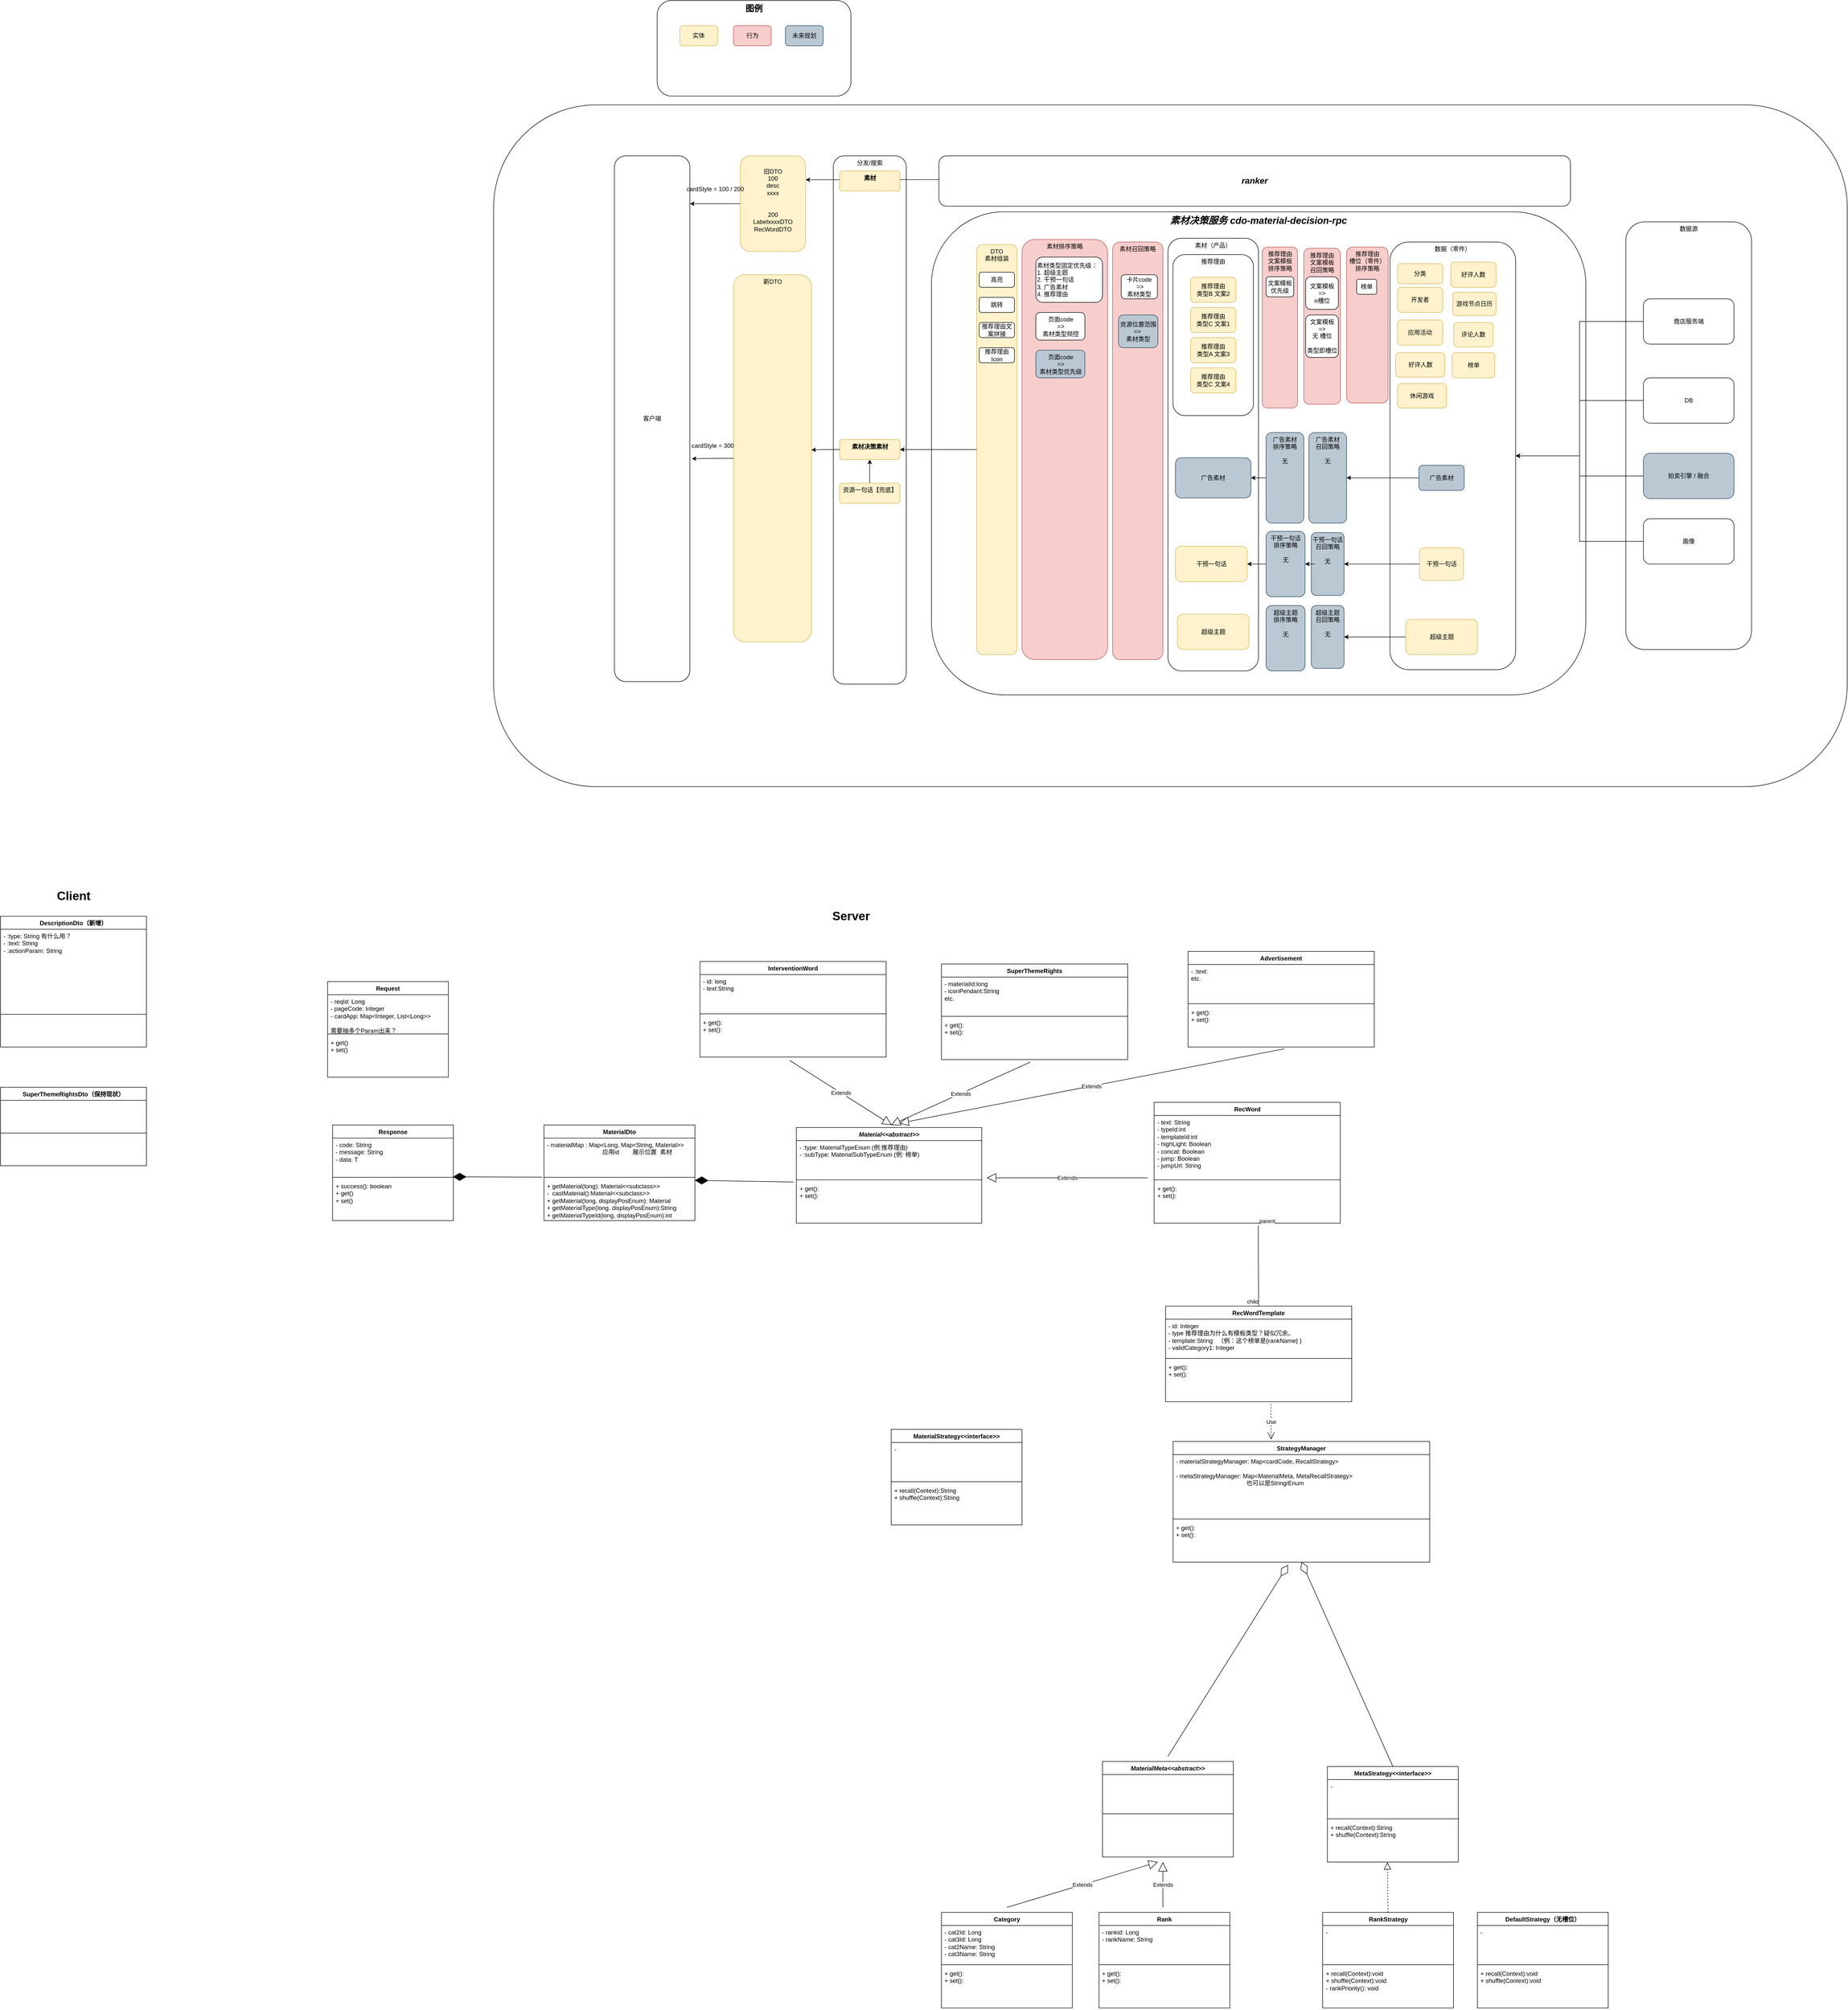 <mxfile version="24.8.6">
  <diagram name="第 1 页" id="8LxZiP1NVyg7wSqTXbnJ">
    <mxGraphModel dx="3135" dy="1961" grid="1" gridSize="10" guides="1" tooltips="1" connect="1" arrows="1" fold="1" page="1" pageScale="1" pageWidth="827" pageHeight="1169" math="0" shadow="0">
      <root>
        <mxCell id="0" />
        <mxCell id="1" parent="0" />
        <mxCell id="3B4yekNZGvFQ_pMUscjl-73" value="图例&lt;br style=&quot;font-size: 17px;&quot;&gt;&lt;div style=&quot;font-size: 17px;&quot;&gt;&lt;br style=&quot;font-size: 17px;&quot;&gt;&lt;div style=&quot;font-size: 17px;&quot;&gt;&lt;br style=&quot;font-size: 17px;&quot;&gt;&lt;/div&gt;&lt;/div&gt;" style="rounded=1;whiteSpace=wrap;html=1;verticalAlign=top;fontStyle=1;fontSize=17;" parent="1" vertex="1">
          <mxGeometry x="-165" y="-1110" width="385" height="190" as="geometry" />
        </mxCell>
        <mxCell id="3B4yekNZGvFQ_pMUscjl-66" value=" " style="rounded=1;whiteSpace=wrap;html=1;" parent="1" vertex="1">
          <mxGeometry x="-490" y="-902.5" width="2690" height="1355" as="geometry" />
        </mxCell>
        <mxCell id="1YZOs5OkidO7PdD_BnGx-1" value="素材决策服务 cdo-material-decision-rpc" style="rounded=1;whiteSpace=wrap;html=1;verticalAlign=top;fontStyle=3;fontSize=19;" parent="1" vertex="1">
          <mxGeometry x="380" y="-690" width="1300.47" height="960" as="geometry" />
        </mxCell>
        <mxCell id="3B4yekNZGvFQ_pMUscjl-64" value="数据源" style="rounded=1;whiteSpace=wrap;html=1;verticalAlign=top;" parent="1" vertex="1">
          <mxGeometry x="1760" y="-670" width="249.83" height="850" as="geometry" />
        </mxCell>
        <mxCell id="3B4yekNZGvFQ_pMUscjl-63" value="素材（产品）" style="rounded=1;whiteSpace=wrap;html=1;align=center;verticalAlign=top;" parent="1" vertex="1">
          <mxGeometry x="850" y="-637.5" width="180" height="860" as="geometry" />
        </mxCell>
        <mxCell id="mTAsUbE7UdsPs39N6bfx-13" style="edgeStyle=orthogonalEdgeStyle;rounded=0;orthogonalLoop=1;jettySize=auto;html=1;entryX=1;entryY=0.5;entryDx=0;entryDy=0;" parent="1" source="1YZOs5OkidO7PdD_BnGx-4" target="1YZOs5OkidO7PdD_BnGx-39" edge="1">
          <mxGeometry relative="1" as="geometry" />
        </mxCell>
        <mxCell id="1YZOs5OkidO7PdD_BnGx-4" value="拍卖引擎 / 融合" style="rounded=1;whiteSpace=wrap;html=1;fillColor=#bac8d3;strokeColor=#23445d;" parent="1" vertex="1">
          <mxGeometry x="1794.91" y="-210" width="180" height="90" as="geometry" />
        </mxCell>
        <mxCell id="1YZOs5OkidO7PdD_BnGx-7" value="客户端" style="rounded=1;whiteSpace=wrap;html=1;" parent="1" vertex="1">
          <mxGeometry x="-250" y="-801.25" width="150" height="1045" as="geometry" />
        </mxCell>
        <mxCell id="1YZOs5OkidO7PdD_BnGx-11" value="推荐理由" style="rounded=1;whiteSpace=wrap;html=1;align=center;verticalAlign=top;" parent="1" vertex="1">
          <mxGeometry x="860" y="-605" width="160" height="320" as="geometry" />
        </mxCell>
        <mxCell id="1YZOs5OkidO7PdD_BnGx-39" value="数据（零件）" style="rounded=1;whiteSpace=wrap;html=1;verticalAlign=top;" parent="1" vertex="1">
          <mxGeometry x="1291.25" y="-630" width="249.83" height="850" as="geometry" />
        </mxCell>
        <mxCell id="mTAsUbE7UdsPs39N6bfx-20" style="edgeStyle=orthogonalEdgeStyle;rounded=0;orthogonalLoop=1;jettySize=auto;html=1;entryX=1;entryY=0.5;entryDx=0;entryDy=0;" parent="1" source="1YZOs5OkidO7PdD_BnGx-44" target="1YZOs5OkidO7PdD_BnGx-39" edge="1">
          <mxGeometry relative="1" as="geometry" />
        </mxCell>
        <mxCell id="1YZOs5OkidO7PdD_BnGx-44" value="DB" style="rounded=1;whiteSpace=wrap;html=1;" parent="1" vertex="1">
          <mxGeometry x="1794.91" y="-360" width="180" height="90" as="geometry" />
        </mxCell>
        <mxCell id="1YZOs5OkidO7PdD_BnGx-58" value="广告素材" style="rounded=1;whiteSpace=wrap;html=1;fillColor=#bac8d3;strokeColor=#23445d;" parent="1" vertex="1">
          <mxGeometry x="865" y="-201.25" width="150" height="80" as="geometry" />
        </mxCell>
        <mxCell id="mTAsUbE7UdsPs39N6bfx-2" value="行为" style="rounded=1;whiteSpace=wrap;html=1;verticalAlign=middle;fillColor=#f8cecc;strokeColor=#b85450;" parent="1" vertex="1">
          <mxGeometry x="-13.46" y="-1060" width="75" height="40" as="geometry" />
        </mxCell>
        <mxCell id="1YZOs5OkidO7PdD_BnGx-67" value="榜单" style="rounded=1;whiteSpace=wrap;html=1;fillColor=#fff2cc;strokeColor=#d6b656;" parent="1" vertex="1">
          <mxGeometry x="1414.5" y="-410" width="85" height="50" as="geometry" />
        </mxCell>
        <mxCell id="1YZOs5OkidO7PdD_BnGx-69" value="分类" style="rounded=1;whiteSpace=wrap;html=1;fillColor=#fff2cc;strokeColor=#d6b656;" parent="1" vertex="1">
          <mxGeometry x="1306.25" y="-587" width="90" height="40" as="geometry" />
        </mxCell>
        <mxCell id="3B4yekNZGvFQ_pMUscjl-15" style="edgeStyle=orthogonalEdgeStyle;rounded=0;orthogonalLoop=1;jettySize=auto;html=1;entryX=1;entryY=0.5;entryDx=0;entryDy=0;" parent="1" source="3B4yekNZGvFQ_pMUscjl-21" target="mTAsUbE7UdsPs39N6bfx-82" edge="1">
          <mxGeometry relative="1" as="geometry" />
        </mxCell>
        <mxCell id="3B4yekNZGvFQ_pMUscjl-75" style="edgeStyle=orthogonalEdgeStyle;rounded=0;orthogonalLoop=1;jettySize=auto;html=1;entryX=1;entryY=0.5;entryDx=0;entryDy=0;" parent="1" source="1YZOs5OkidO7PdD_BnGx-78" target="3B4yekNZGvFQ_pMUscjl-22" edge="1">
          <mxGeometry relative="1" as="geometry" />
        </mxCell>
        <mxCell id="1YZOs5OkidO7PdD_BnGx-78" value="干预一句话" style="rounded=1;whiteSpace=wrap;html=1;fillColor=#fff2cc;strokeColor=#d6b656;" parent="1" vertex="1">
          <mxGeometry x="1350" y="-22.5" width="87.5" height="65" as="geometry" />
        </mxCell>
        <mxCell id="mTAsUbE7UdsPs39N6bfx-10" value="素材召回策略" style="rounded=1;whiteSpace=wrap;html=1;verticalAlign=top;fillColor=#f8cecc;strokeColor=#b85450;" parent="1" vertex="1">
          <mxGeometry x="740" y="-630" width="100" height="830" as="geometry" />
        </mxCell>
        <mxCell id="mTAsUbE7UdsPs39N6bfx-16" value="推荐理由&lt;br&gt;文案模板&lt;br&gt;召回策略" style="rounded=1;whiteSpace=wrap;html=1;verticalAlign=top;fillColor=#f8cecc;strokeColor=#b85450;" parent="1" vertex="1">
          <mxGeometry x="1120" y="-617.5" width="72.5" height="310" as="geometry" />
        </mxCell>
        <mxCell id="mTAsUbE7UdsPs39N6bfx-22" value="应用活动" style="rounded=1;whiteSpace=wrap;html=1;fillColor=#fff2cc;strokeColor=#d6b656;" parent="1" vertex="1">
          <mxGeometry x="1306.25" y="-475" width="90" height="50" as="geometry" />
        </mxCell>
        <mxCell id="mTAsUbE7UdsPs39N6bfx-26" value="素材排序策略" style="rounded=1;whiteSpace=wrap;html=1;verticalAlign=top;fillColor=#f8cecc;strokeColor=#b85450;" parent="1" vertex="1">
          <mxGeometry x="560" y="-635" width="170" height="835" as="geometry" />
        </mxCell>
        <mxCell id="mTAsUbE7UdsPs39N6bfx-28" value="素材类型固定优先级：&lt;div&gt;1. 超级主题&lt;br&gt;2. 干预一句话&lt;br&gt;3. 广告素材&lt;br&gt;4. 推荐理由&lt;/div&gt;" style="rounded=1;whiteSpace=wrap;html=1;align=left;" parent="1" vertex="1">
          <mxGeometry x="587.5" y="-600" width="132.5" height="90" as="geometry" />
        </mxCell>
        <mxCell id="mTAsUbE7UdsPs39N6bfx-29" value="DTO&lt;br&gt;素材组装" style="rounded=1;whiteSpace=wrap;html=1;verticalAlign=top;fillColor=#fff2cc;strokeColor=#d6b656;" parent="1" vertex="1">
          <mxGeometry x="470" y="-625" width="80" height="815" as="geometry" />
        </mxCell>
        <mxCell id="mTAsUbE7UdsPs39N6bfx-32" value="推荐理由&lt;br&gt;文案模板&lt;br&gt;排序策略" style="rounded=1;whiteSpace=wrap;html=1;verticalAlign=top;fillColor=#f8cecc;strokeColor=#b85450;" parent="1" vertex="1">
          <mxGeometry x="1037.5" y="-620" width="70" height="320" as="geometry" />
        </mxCell>
        <mxCell id="mTAsUbE7UdsPs39N6bfx-37" value="推荐理由&lt;br&gt;类型C 文案1" style="rounded=1;whiteSpace=wrap;html=1;fillColor=#fff2cc;strokeColor=#d6b656;" parent="1" vertex="1">
          <mxGeometry x="895" y="-500" width="90" height="50" as="geometry" />
        </mxCell>
        <mxCell id="mTAsUbE7UdsPs39N6bfx-39" value="文案模板&lt;br&gt;=&amp;gt;&lt;br&gt;n槽位" style="rounded=1;whiteSpace=wrap;html=1;" parent="1" vertex="1">
          <mxGeometry x="1123.75" y="-561" width="65" height="65" as="geometry" />
        </mxCell>
        <mxCell id="mTAsUbE7UdsPs39N6bfx-45" value="分发/搜索" style="rounded=1;whiteSpace=wrap;html=1;verticalAlign=top;" parent="1" vertex="1">
          <mxGeometry x="185" y="-801.25" width="145" height="1050" as="geometry" />
        </mxCell>
        <mxCell id="mTAsUbE7UdsPs39N6bfx-46" value="未来规划" style="rounded=1;whiteSpace=wrap;html=1;fillColor=#bac8d3;strokeColor=#23445d;" parent="1" vertex="1">
          <mxGeometry x="90" y="-1060" width="75" height="40" as="geometry" />
        </mxCell>
        <mxCell id="mTAsUbE7UdsPs39N6bfx-51" value="跳转" style="rounded=1;whiteSpace=wrap;html=1;" parent="1" vertex="1">
          <mxGeometry x="475" y="-520" width="70" height="30" as="geometry" />
        </mxCell>
        <mxCell id="mTAsUbE7UdsPs39N6bfx-52" value="高亮" style="rounded=1;whiteSpace=wrap;html=1;" parent="1" vertex="1">
          <mxGeometry x="475" y="-570" width="70" height="30" as="geometry" />
        </mxCell>
        <mxCell id="mTAsUbE7UdsPs39N6bfx-53" value="推荐理由&lt;br&gt;Icon" style="rounded=1;whiteSpace=wrap;html=1;" parent="1" vertex="1">
          <mxGeometry x="475" y="-420" width="70" height="30" as="geometry" />
        </mxCell>
        <mxCell id="mTAsUbE7UdsPs39N6bfx-54" value="推荐理由&lt;br&gt;类型C 文案4" style="rounded=1;whiteSpace=wrap;html=1;fillColor=#fff2cc;strokeColor=#d6b656;" parent="1" vertex="1">
          <mxGeometry x="895" y="-380" width="90" height="50" as="geometry" />
        </mxCell>
        <mxCell id="mTAsUbE7UdsPs39N6bfx-55" value="推荐理由&lt;br&gt;类型A 文案3" style="rounded=1;whiteSpace=wrap;html=1;fillColor=#fff2cc;strokeColor=#d6b656;" parent="1" vertex="1">
          <mxGeometry x="895" y="-440" width="90" height="50" as="geometry" />
        </mxCell>
        <mxCell id="mTAsUbE7UdsPs39N6bfx-57" value="推荐理由&lt;br&gt;槽位（零件）&lt;br&gt;排序策略" style="rounded=1;whiteSpace=wrap;html=1;verticalAlign=top;fillColor=#f8cecc;strokeColor=#b85450;" parent="1" vertex="1">
          <mxGeometry x="1205" y="-620" width="82.5" height="310" as="geometry" />
        </mxCell>
        <mxCell id="mTAsUbE7UdsPs39N6bfx-61" value="游戏节点日历" style="rounded=1;whiteSpace=wrap;html=1;fillColor=#fff2cc;strokeColor=#d6b656;" parent="1" vertex="1">
          <mxGeometry x="1416" y="-530" width="86" height="46.25" as="geometry" />
        </mxCell>
        <mxCell id="mTAsUbE7UdsPs39N6bfx-68" value="旧DTO&lt;br&gt;100&lt;br&gt;desc&lt;br&gt;xxxx&lt;br&gt;&lt;br&gt;&lt;br&gt;200&lt;br&gt;LabelxxxxDTO&lt;br&gt;RecWordDTO&lt;div&gt;&lt;br/&gt;&lt;/div&gt;" style="rounded=1;whiteSpace=wrap;html=1;fillColor=#fff2cc;strokeColor=#d6b656;" parent="1" vertex="1">
          <mxGeometry y="-801.25" width="130" height="190" as="geometry" />
        </mxCell>
        <mxCell id="mTAsUbE7UdsPs39N6bfx-70" value="新DTO" style="rounded=1;whiteSpace=wrap;html=1;verticalAlign=top;fillColor=#fff2cc;strokeColor=#d6b656;" parent="1" vertex="1">
          <mxGeometry x="-13.46" y="-565" width="155" height="730" as="geometry" />
        </mxCell>
        <mxCell id="3B4yekNZGvFQ_pMUscjl-6" style="edgeStyle=orthogonalEdgeStyle;rounded=0;orthogonalLoop=1;jettySize=auto;html=1;entryX=1;entryY=0.5;entryDx=0;entryDy=0;" parent="1" source="mTAsUbE7UdsPs39N6bfx-71" target="1YZOs5OkidO7PdD_BnGx-39" edge="1">
          <mxGeometry relative="1" as="geometry" />
        </mxCell>
        <mxCell id="mTAsUbE7UdsPs39N6bfx-71" value="画像" style="rounded=1;whiteSpace=wrap;html=1;" parent="1" vertex="1">
          <mxGeometry x="1794.92" y="-80" width="180" height="90" as="geometry" />
        </mxCell>
        <mxCell id="3B4yekNZGvFQ_pMUscjl-70" style="edgeStyle=orthogonalEdgeStyle;rounded=0;orthogonalLoop=1;jettySize=auto;html=1;entryX=0.5;entryY=1;entryDx=0;entryDy=0;" parent="1" source="mTAsUbE7UdsPs39N6bfx-65" target="mTAsUbE7UdsPs39N6bfx-72" edge="1">
          <mxGeometry relative="1" as="geometry" />
        </mxCell>
        <mxCell id="mTAsUbE7UdsPs39N6bfx-65" value="资源一句话【兜底】" style="rounded=1;whiteSpace=wrap;html=1;verticalAlign=top;fillColor=#fff2cc;strokeColor=#d6b656;" parent="1" vertex="1">
          <mxGeometry x="197.5" y="-150.62" width="120" height="40" as="geometry" />
        </mxCell>
        <mxCell id="mTAsUbE7UdsPs39N6bfx-72" value="&lt;b&gt;素材决策素材&lt;/b&gt;" style="rounded=1;whiteSpace=wrap;html=1;verticalAlign=top;fillColor=#fff2cc;strokeColor=#d6b656;" parent="1" vertex="1">
          <mxGeometry x="197.5" y="-237.5" width="120" height="40" as="geometry" />
        </mxCell>
        <mxCell id="mTAsUbE7UdsPs39N6bfx-74" value="好评人数" style="rounded=1;whiteSpace=wrap;html=1;fillColor=#fff2cc;strokeColor=#d6b656;" parent="1" vertex="1">
          <mxGeometry x="1302.5" y="-410" width="97.5" height="48.75" as="geometry" />
        </mxCell>
        <mxCell id="mTAsUbE7UdsPs39N6bfx-75" value="评论人数&lt;span style=&quot;color: rgba(0, 0, 0, 0); font-family: monospace; font-size: 0px; text-align: start; text-wrap: nowrap;&quot;&gt;%3CmxGraphModel%3E%3Croot%3E%3CmxCell%20id%3D%220%22%2F%3E%3CmxCell%20id%3D%221%22%20parent%3D%220%22%2F%3E%3CmxCell%20id%3D%222%22%20value%3D%22%E5%A5%BD%E8%AF%84%E4%BA%BA%E6%95%B0%22%20style%3D%22rounded%3D1%3BwhiteSpace%3Dwrap%3Bhtml%3D1%3BfillColor%3D%23fff2cc%3BstrokeColor%3D%23d6b656%3B%22%20vertex%3D%221%22%20parent%3D%221%22%3E%3CmxGeometry%20x%3D%221032.5%22%20y%3D%22554.38%22%20width%3D%2297.5%22%20height%3D%2248.75%22%20as%3D%22geometry%22%2F%3E%3C%2FmxCell%3E%3C%2Froot%3E%3C%2FmxGraphModel%3E&lt;/span&gt;" style="rounded=1;whiteSpace=wrap;html=1;fillColor=#fff2cc;strokeColor=#d6b656;" parent="1" vertex="1">
          <mxGeometry x="1418" y="-470" width="78" height="48.75" as="geometry" />
        </mxCell>
        <mxCell id="mTAsUbE7UdsPs39N6bfx-77" value="开发者" style="rounded=1;whiteSpace=wrap;html=1;fillColor=#fff2cc;strokeColor=#d6b656;" parent="1" vertex="1">
          <mxGeometry x="1306.25" y="-540" width="90" height="50" as="geometry" />
        </mxCell>
        <mxCell id="mTAsUbE7UdsPs39N6bfx-78" value="好评人数" style="rounded=1;whiteSpace=wrap;html=1;fillColor=#fff2cc;strokeColor=#d6b656;" parent="1" vertex="1">
          <mxGeometry x="1412" y="-590" width="90" height="50" as="geometry" />
        </mxCell>
        <mxCell id="mTAsUbE7UdsPs39N6bfx-82" value="干预一句话" style="rounded=1;whiteSpace=wrap;html=1;fillColor=#fff2cc;strokeColor=#d6b656;" parent="1" vertex="1">
          <mxGeometry x="865" y="-25" width="142.5" height="70" as="geometry" />
        </mxCell>
        <mxCell id="3B4yekNZGvFQ_pMUscjl-16" style="edgeStyle=orthogonalEdgeStyle;rounded=0;orthogonalLoop=1;jettySize=auto;html=1;entryX=1;entryY=0.5;entryDx=0;entryDy=0;" parent="1" source="3B4yekNZGvFQ_pMUscjl-19" target="1YZOs5OkidO7PdD_BnGx-58" edge="1">
          <mxGeometry relative="1" as="geometry" />
        </mxCell>
        <mxCell id="3B4yekNZGvFQ_pMUscjl-74" style="edgeStyle=orthogonalEdgeStyle;rounded=0;orthogonalLoop=1;jettySize=auto;html=1;entryX=1;entryY=0.5;entryDx=0;entryDy=0;" parent="1" source="3B4yekNZGvFQ_pMUscjl-13" target="3B4yekNZGvFQ_pMUscjl-18" edge="1">
          <mxGeometry relative="1" as="geometry" />
        </mxCell>
        <mxCell id="3B4yekNZGvFQ_pMUscjl-13" value="广告素材" style="rounded=1;whiteSpace=wrap;html=1;fillColor=#bac8d3;strokeColor=#23445d;" parent="1" vertex="1">
          <mxGeometry x="1348.75" y="-186.25" width="90" height="50" as="geometry" />
        </mxCell>
        <mxCell id="3B4yekNZGvFQ_pMUscjl-18" value="广告素材&lt;br&gt;召回策略&lt;br&gt;&lt;br&gt;无" style="rounded=1;whiteSpace=wrap;html=1;verticalAlign=top;fillColor=#bac8d3;strokeColor=#23445d;" parent="1" vertex="1">
          <mxGeometry x="1130" y="-251.25" width="75" height="180" as="geometry" />
        </mxCell>
        <mxCell id="3B4yekNZGvFQ_pMUscjl-19" value="广告素材&lt;br&gt;排序策略&lt;br&gt;&lt;br&gt;无" style="rounded=1;whiteSpace=wrap;html=1;verticalAlign=top;fillColor=#bac8d3;strokeColor=#23445d;" parent="1" vertex="1">
          <mxGeometry x="1045" y="-251.25" width="75" height="180" as="geometry" />
        </mxCell>
        <mxCell id="3B4yekNZGvFQ_pMUscjl-22" value="干预一句话&lt;br&gt;召回策略&lt;br&gt;&lt;br&gt;无" style="rounded=1;whiteSpace=wrap;html=1;verticalAlign=top;fillColor=#bac8d3;strokeColor=#23445d;" parent="1" vertex="1">
          <mxGeometry x="1135" y="-52.5" width="65" height="125" as="geometry" />
        </mxCell>
        <mxCell id="3B4yekNZGvFQ_pMUscjl-24" value="卡片code&lt;br&gt;&amp;nbsp;=&amp;gt;&lt;br&gt;素材类型" style="rounded=1;whiteSpace=wrap;html=1;" parent="1" vertex="1">
          <mxGeometry x="757.18" y="-565" width="71.88" height="48" as="geometry" />
        </mxCell>
        <mxCell id="3B4yekNZGvFQ_pMUscjl-25" value="资源位置范围&lt;br&gt;=&amp;gt;&amp;nbsp;&lt;br&gt;素材类型" style="rounded=1;whiteSpace=wrap;html=1;fillColor=#bac8d3;strokeColor=#23445d;" parent="1" vertex="1">
          <mxGeometry x="751.71" y="-485" width="78.29" height="65" as="geometry" />
        </mxCell>
        <mxCell id="3B4yekNZGvFQ_pMUscjl-28" value="超级主题" style="rounded=1;whiteSpace=wrap;html=1;fillColor=#fff2cc;strokeColor=#d6b656;" parent="1" vertex="1">
          <mxGeometry x="868.75" y="110" width="142.5" height="70" as="geometry" />
        </mxCell>
        <mxCell id="3B4yekNZGvFQ_pMUscjl-35" style="edgeStyle=orthogonalEdgeStyle;rounded=0;orthogonalLoop=1;jettySize=auto;html=1;entryX=1;entryY=0.5;entryDx=0;entryDy=0;" parent="1" source="mTAsUbE7UdsPs39N6bfx-29" target="mTAsUbE7UdsPs39N6bfx-72" edge="1">
          <mxGeometry relative="1" as="geometry" />
        </mxCell>
        <mxCell id="3B4yekNZGvFQ_pMUscjl-38" style="edgeStyle=orthogonalEdgeStyle;rounded=0;orthogonalLoop=1;jettySize=auto;html=1;entryX=1.001;entryY=0.091;entryDx=0;entryDy=0;entryPerimeter=0;" parent="1" source="mTAsUbE7UdsPs39N6bfx-68" target="1YZOs5OkidO7PdD_BnGx-7" edge="1">
          <mxGeometry relative="1" as="geometry" />
        </mxCell>
        <mxCell id="3B4yekNZGvFQ_pMUscjl-39" style="edgeStyle=orthogonalEdgeStyle;rounded=0;orthogonalLoop=1;jettySize=auto;html=1;entryX=1.025;entryY=0.576;entryDx=0;entryDy=0;entryPerimeter=0;" parent="1" source="mTAsUbE7UdsPs39N6bfx-70" target="1YZOs5OkidO7PdD_BnGx-7" edge="1">
          <mxGeometry relative="1" as="geometry" />
        </mxCell>
        <mxCell id="3B4yekNZGvFQ_pMUscjl-42" style="edgeStyle=orthogonalEdgeStyle;rounded=0;orthogonalLoop=1;jettySize=auto;html=1;entryX=1;entryY=0.25;entryDx=0;entryDy=0;" parent="1" target="mTAsUbE7UdsPs39N6bfx-68" edge="1">
          <mxGeometry relative="1" as="geometry">
            <mxPoint x="390" y="-754" as="sourcePoint" />
            <mxPoint x="205" y="-716.25" as="targetPoint" />
            <Array as="points">
              <mxPoint x="470" y="-754" />
              <mxPoint x="205" y="-754" />
            </Array>
          </mxGeometry>
        </mxCell>
        <mxCell id="3B4yekNZGvFQ_pMUscjl-41" value="&lt;b&gt;&lt;font style=&quot;font-size: 17px;&quot;&gt;&lt;i&gt;ranker&lt;/i&gt;&lt;/font&gt;&lt;/b&gt;" style="rounded=1;whiteSpace=wrap;html=1;" parent="1" vertex="1">
          <mxGeometry x="395" y="-801.25" width="1255" height="100" as="geometry" />
        </mxCell>
        <mxCell id="3B4yekNZGvFQ_pMUscjl-44" value="cardStyle = 100 / 200" style="text;html=1;align=center;verticalAlign=middle;resizable=0;points=[];autosize=1;strokeColor=none;fillColor=none;" parent="1" vertex="1">
          <mxGeometry x="-120" y="-750" width="140" height="30" as="geometry" />
        </mxCell>
        <mxCell id="3B4yekNZGvFQ_pMUscjl-45" value="cardStyle = 300" style="text;html=1;align=center;verticalAlign=middle;resizable=0;points=[];autosize=1;strokeColor=none;fillColor=none;" parent="1" vertex="1">
          <mxGeometry x="-110" y="-240" width="110" height="30" as="geometry" />
        </mxCell>
        <mxCell id="3B4yekNZGvFQ_pMUscjl-76" style="edgeStyle=orthogonalEdgeStyle;rounded=0;orthogonalLoop=1;jettySize=auto;html=1;entryX=1;entryY=0.5;entryDx=0;entryDy=0;" parent="1" source="3B4yekNZGvFQ_pMUscjl-48" target="3B4yekNZGvFQ_pMUscjl-31" edge="1">
          <mxGeometry relative="1" as="geometry" />
        </mxCell>
        <mxCell id="3B4yekNZGvFQ_pMUscjl-48" value="超级主题" style="rounded=1;whiteSpace=wrap;html=1;fillColor=#fff2cc;strokeColor=#d6b656;" parent="1" vertex="1">
          <mxGeometry x="1322.5" y="120" width="142.5" height="70" as="geometry" />
        </mxCell>
        <mxCell id="3B4yekNZGvFQ_pMUscjl-53" style="edgeStyle=orthogonalEdgeStyle;rounded=0;orthogonalLoop=1;jettySize=auto;html=1;entryX=1;entryY=0.5;entryDx=0;entryDy=0;" parent="1" source="3B4yekNZGvFQ_pMUscjl-52" target="1YZOs5OkidO7PdD_BnGx-39" edge="1">
          <mxGeometry relative="1" as="geometry" />
        </mxCell>
        <mxCell id="3B4yekNZGvFQ_pMUscjl-52" value="商店服务端" style="rounded=1;whiteSpace=wrap;html=1;" parent="1" vertex="1">
          <mxGeometry x="1794.91" y="-517" width="180" height="90" as="geometry" />
        </mxCell>
        <mxCell id="3B4yekNZGvFQ_pMUscjl-56" value="榜单" style="rounded=1;whiteSpace=wrap;html=1;" parent="1" vertex="1">
          <mxGeometry x="1225" y="-556" width="40" height="30" as="geometry" />
        </mxCell>
        <mxCell id="3B4yekNZGvFQ_pMUscjl-31" value="超级主题&lt;br&gt;召回策略&lt;br&gt;&lt;br&gt;无" style="rounded=1;whiteSpace=wrap;html=1;verticalAlign=top;fillColor=#bac8d3;strokeColor=#23445d;" parent="1" vertex="1">
          <mxGeometry x="1135" y="92.5" width="65" height="125" as="geometry" />
        </mxCell>
        <mxCell id="3B4yekNZGvFQ_pMUscjl-29" value="超级主题&lt;br&gt;排序策略&lt;br&gt;&lt;br&gt;无" style="rounded=1;whiteSpace=wrap;html=1;verticalAlign=top;fillColor=#bac8d3;strokeColor=#23445d;" parent="1" vertex="1">
          <mxGeometry x="1045" y="92.5" width="77.5" height="130" as="geometry" />
        </mxCell>
        <mxCell id="3B4yekNZGvFQ_pMUscjl-69" value="实体" style="rounded=1;whiteSpace=wrap;html=1;verticalAlign=middle;fillColor=#fff2cc;strokeColor=#d6b656;" parent="1" vertex="1">
          <mxGeometry x="-120" y="-1060" width="75" height="40" as="geometry" />
        </mxCell>
        <mxCell id="3B4yekNZGvFQ_pMUscjl-71" style="edgeStyle=orthogonalEdgeStyle;rounded=0;orthogonalLoop=1;jettySize=auto;html=1;entryX=1;entryY=0.477;entryDx=0;entryDy=0;entryPerimeter=0;" parent="1" source="mTAsUbE7UdsPs39N6bfx-72" target="mTAsUbE7UdsPs39N6bfx-70" edge="1">
          <mxGeometry relative="1" as="geometry" />
        </mxCell>
        <mxCell id="3B4yekNZGvFQ_pMUscjl-72" value="文案模板优先级" style="rounded=1;whiteSpace=wrap;html=1;" parent="1" vertex="1">
          <mxGeometry x="1045" y="-561" width="55" height="40" as="geometry" />
        </mxCell>
        <mxCell id="3B4yekNZGvFQ_pMUscjl-82" value="页面code&lt;br&gt;=&amp;gt;&lt;br&gt;素材类型频控" style="rounded=1;whiteSpace=wrap;html=1;" parent="1" vertex="1">
          <mxGeometry x="587.5" y="-490" width="97.5" height="55" as="geometry" />
        </mxCell>
        <mxCell id="3B4yekNZGvFQ_pMUscjl-83" value="页面code&lt;br&gt;=&amp;gt;&lt;br&gt;素材类型优先级" style="rounded=1;whiteSpace=wrap;html=1;fillColor=#bac8d3;strokeColor=#23445d;" parent="1" vertex="1">
          <mxGeometry x="587.5" y="-415" width="97.5" height="55" as="geometry" />
        </mxCell>
        <mxCell id="3B4yekNZGvFQ_pMUscjl-84" value="文案模板&lt;br&gt;=&amp;gt;&lt;br&gt;无 槽位&lt;br&gt;&lt;br&gt;类型即槽位" style="rounded=1;whiteSpace=wrap;html=1;" parent="1" vertex="1">
          <mxGeometry x="1123.75" y="-485" width="65" height="84.5" as="geometry" />
        </mxCell>
        <mxCell id="5NM-MxCQULftXHbTaLZO-9" value="休闲游戏" style="rounded=1;whiteSpace=wrap;html=1;fillColor=#fff2cc;strokeColor=#d6b656;" parent="1" vertex="1">
          <mxGeometry x="1306.25" y="-348.75" width="97.5" height="48.75" as="geometry" />
        </mxCell>
        <mxCell id="5NM-MxCQULftXHbTaLZO-10" value="" style="edgeStyle=orthogonalEdgeStyle;rounded=0;orthogonalLoop=1;jettySize=auto;html=1;entryX=1;entryY=0.5;entryDx=0;entryDy=0;" parent="1" source="3B4yekNZGvFQ_pMUscjl-22" target="3B4yekNZGvFQ_pMUscjl-21" edge="1">
          <mxGeometry relative="1" as="geometry">
            <mxPoint x="1135" y="10" as="sourcePoint" />
            <mxPoint x="993" y="10" as="targetPoint" />
          </mxGeometry>
        </mxCell>
        <mxCell id="3B4yekNZGvFQ_pMUscjl-21" value="干预一句话&lt;br&gt;排序策略&lt;br&gt;&lt;br&gt;无" style="rounded=1;whiteSpace=wrap;html=1;verticalAlign=top;fillColor=#bac8d3;strokeColor=#23445d;" parent="1" vertex="1">
          <mxGeometry x="1045" y="-55" width="77.5" height="130" as="geometry" />
        </mxCell>
        <mxCell id="5NM-MxCQULftXHbTaLZO-11" value="&lt;b&gt;素材&lt;/b&gt;" style="rounded=1;whiteSpace=wrap;html=1;verticalAlign=top;fillColor=#fff2cc;strokeColor=#d6b656;" parent="1" vertex="1">
          <mxGeometry x="197.5" y="-771.25" width="120" height="40" as="geometry" />
        </mxCell>
        <mxCell id="5NM-MxCQULftXHbTaLZO-15" value="推荐理由&lt;br&gt;类型B 文案2" style="rounded=1;whiteSpace=wrap;html=1;fillColor=#fff2cc;strokeColor=#d6b656;" parent="1" vertex="1">
          <mxGeometry x="895" y="-560" width="90" height="50" as="geometry" />
        </mxCell>
        <mxCell id="5NM-MxCQULftXHbTaLZO-19" value="推荐理由文案拼接" style="rounded=1;whiteSpace=wrap;html=1;" parent="1" vertex="1">
          <mxGeometry x="475" y="-470" width="70" height="30" as="geometry" />
        </mxCell>
        <mxCell id="e3bZxWL-fzK4BdplxbSo-27" value="&lt;span style=&quot;text-align: left;&quot;&gt;DescriptionDto（新增）&lt;/span&gt;" style="swimlane;fontStyle=1;align=center;verticalAlign=top;childLayout=stackLayout;horizontal=1;startSize=26;horizontalStack=0;resizeParent=1;resizeParentMax=0;resizeLast=0;collapsible=1;marginBottom=0;whiteSpace=wrap;html=1;" parent="1" vertex="1">
          <mxGeometry x="-1470" y="710" width="290" height="260" as="geometry" />
        </mxCell>
        <mxCell id="e3bZxWL-fzK4BdplxbSo-28" value="- :type: String 有什么用？&lt;br&gt;- :text: String&lt;br&gt;- :actionParam: String&lt;div&gt;&lt;br&gt;&lt;/div&gt;" style="text;strokeColor=none;fillColor=none;align=left;verticalAlign=top;spacingLeft=4;spacingRight=4;overflow=hidden;rotatable=0;points=[[0,0.5],[1,0.5]];portConstraint=eastwest;whiteSpace=wrap;html=1;" parent="e3bZxWL-fzK4BdplxbSo-27" vertex="1">
          <mxGeometry y="26" width="290" height="104" as="geometry" />
        </mxCell>
        <mxCell id="e3bZxWL-fzK4BdplxbSo-29" value="" style="line;strokeWidth=1;fillColor=none;align=left;verticalAlign=middle;spacingTop=-1;spacingLeft=3;spacingRight=3;rotatable=0;labelPosition=right;points=[];portConstraint=eastwest;strokeColor=inherit;" parent="e3bZxWL-fzK4BdplxbSo-27" vertex="1">
          <mxGeometry y="130" width="290" height="130" as="geometry" />
        </mxCell>
        <mxCell id="e3bZxWL-fzK4BdplxbSo-30" value="MaterialDto" style="swimlane;fontStyle=1;align=center;verticalAlign=top;childLayout=stackLayout;horizontal=1;startSize=26;horizontalStack=0;resizeParent=1;resizeParentMax=0;resizeLast=0;collapsible=1;marginBottom=0;whiteSpace=wrap;html=1;" parent="1" vertex="1">
          <mxGeometry x="-390" y="1125" width="300" height="190" as="geometry" />
        </mxCell>
        <mxCell id="e3bZxWL-fzK4BdplxbSo-31" value="- materialMap : Map&amp;lt;Long, Map&amp;lt;String, Material&amp;gt;&amp;gt;&lt;br&gt;&lt;span style=&quot;white-space: pre;&quot;&gt;&#x9;&lt;/span&gt;&lt;span style=&quot;white-space: pre;&quot;&gt;&#x9;&lt;/span&gt;&lt;span style=&quot;white-space: pre;&quot;&gt;&#x9;&lt;/span&gt;&lt;span style=&quot;white-space: pre;&quot;&gt;&#x9;&lt;/span&gt;&amp;nbsp;应用id&amp;nbsp; &amp;nbsp; &amp;nbsp; &amp;nbsp; 展示位置&amp;nbsp; 素材" style="text;strokeColor=none;fillColor=none;align=left;verticalAlign=top;spacingLeft=4;spacingRight=4;overflow=hidden;rotatable=0;points=[[0,0.5],[1,0.5]];portConstraint=eastwest;whiteSpace=wrap;html=1;" parent="e3bZxWL-fzK4BdplxbSo-30" vertex="1">
          <mxGeometry y="26" width="300" height="74" as="geometry" />
        </mxCell>
        <mxCell id="e3bZxWL-fzK4BdplxbSo-32" value="" style="line;strokeWidth=1;fillColor=none;align=left;verticalAlign=middle;spacingTop=-1;spacingLeft=3;spacingRight=3;rotatable=0;labelPosition=right;points=[];portConstraint=eastwest;strokeColor=inherit;" parent="e3bZxWL-fzK4BdplxbSo-30" vertex="1">
          <mxGeometry y="100" width="300" height="8" as="geometry" />
        </mxCell>
        <mxCell id="e3bZxWL-fzK4BdplxbSo-33" value="+ getMaterial(long): Material&amp;lt;&amp;lt;subclass&amp;gt;&amp;gt;&lt;br&gt;-&amp;nbsp; castMaterial():Material&amp;lt;&amp;lt;subclass&amp;gt;&amp;gt;&lt;br&gt;+ getMaterial(long, displayPosEnum): Material&lt;br&gt;+ getMaterialType(long, displayPosEnum):String&lt;br&gt;+ getMaterialTypeId(long, displayPosEnum):int&lt;div&gt;&lt;br/&gt;&lt;/div&gt;" style="text;strokeColor=none;fillColor=none;align=left;verticalAlign=top;spacingLeft=4;spacingRight=4;overflow=hidden;rotatable=0;points=[[0,0.5],[1,0.5]];portConstraint=eastwest;whiteSpace=wrap;html=1;" parent="e3bZxWL-fzK4BdplxbSo-30" vertex="1">
          <mxGeometry y="108" width="300" height="82" as="geometry" />
        </mxCell>
        <mxCell id="e3bZxWL-fzK4BdplxbSo-34" value="Response" style="swimlane;fontStyle=1;align=center;verticalAlign=top;childLayout=stackLayout;horizontal=1;startSize=26;horizontalStack=0;resizeParent=1;resizeParentMax=0;resizeLast=0;collapsible=1;marginBottom=0;whiteSpace=wrap;html=1;" parent="1" vertex="1">
          <mxGeometry x="-810" y="1125" width="240" height="190" as="geometry" />
        </mxCell>
        <mxCell id="e3bZxWL-fzK4BdplxbSo-35" value="- code: String&amp;nbsp;&lt;br&gt;- message: String&lt;br&gt;- data: T" style="text;strokeColor=none;fillColor=none;align=left;verticalAlign=top;spacingLeft=4;spacingRight=4;overflow=hidden;rotatable=0;points=[[0,0.5],[1,0.5]];portConstraint=eastwest;whiteSpace=wrap;html=1;" parent="e3bZxWL-fzK4BdplxbSo-34" vertex="1">
          <mxGeometry y="26" width="240" height="74" as="geometry" />
        </mxCell>
        <mxCell id="e3bZxWL-fzK4BdplxbSo-36" value="" style="line;strokeWidth=1;fillColor=none;align=left;verticalAlign=middle;spacingTop=-1;spacingLeft=3;spacingRight=3;rotatable=0;labelPosition=right;points=[];portConstraint=eastwest;strokeColor=inherit;" parent="e3bZxWL-fzK4BdplxbSo-34" vertex="1">
          <mxGeometry y="100" width="240" height="8" as="geometry" />
        </mxCell>
        <mxCell id="e3bZxWL-fzK4BdplxbSo-37" value="+ success(): boolean&lt;br&gt;+ get()&lt;br&gt;+ set()" style="text;strokeColor=none;fillColor=none;align=left;verticalAlign=top;spacingLeft=4;spacingRight=4;overflow=hidden;rotatable=0;points=[[0,0.5],[1,0.5]];portConstraint=eastwest;whiteSpace=wrap;html=1;" parent="e3bZxWL-fzK4BdplxbSo-34" vertex="1">
          <mxGeometry y="108" width="240" height="82" as="geometry" />
        </mxCell>
        <mxCell id="e3bZxWL-fzK4BdplxbSo-43" value="" style="endArrow=diamondThin;endFill=1;endSize=24;html=1;rounded=0;entryX=0.996;entryY=1.04;entryDx=0;entryDy=0;entryPerimeter=0;exitX=-0.011;exitY=-0.052;exitDx=0;exitDy=0;exitPerimeter=0;" parent="1" source="e3bZxWL-fzK4BdplxbSo-33" target="e3bZxWL-fzK4BdplxbSo-35" edge="1">
          <mxGeometry width="160" relative="1" as="geometry">
            <mxPoint x="-610" y="1185" as="sourcePoint" />
            <mxPoint x="-450" y="1185" as="targetPoint" />
          </mxGeometry>
        </mxCell>
        <mxCell id="e3bZxWL-fzK4BdplxbSo-47" value="&lt;span style=&quot;text-align: left;&quot;&gt;&lt;i&gt;Material&amp;lt;&amp;lt;abstract&amp;gt;&amp;gt;&lt;/i&gt;&lt;/span&gt;" style="swimlane;fontStyle=1;align=center;verticalAlign=top;childLayout=stackLayout;horizontal=1;startSize=26;horizontalStack=0;resizeParent=1;resizeParentMax=0;resizeLast=0;collapsible=1;marginBottom=0;whiteSpace=wrap;html=1;" parent="1" vertex="1">
          <mxGeometry x="111.54" y="1130" width="368.46" height="190" as="geometry" />
        </mxCell>
        <mxCell id="e3bZxWL-fzK4BdplxbSo-48" value="- :type: MaterialTypeEnum (例:推荐理由)&lt;div&gt;- :subType:&amp;nbsp;&lt;span style=&quot;background-color: initial;&quot;&gt;MaterialSubTypeEnum (例: 榜单)&lt;/span&gt;&lt;/div&gt;" style="text;strokeColor=none;fillColor=none;align=left;verticalAlign=top;spacingLeft=4;spacingRight=4;overflow=hidden;rotatable=0;points=[[0,0.5],[1,0.5]];portConstraint=eastwest;whiteSpace=wrap;html=1;" parent="e3bZxWL-fzK4BdplxbSo-47" vertex="1">
          <mxGeometry y="26" width="368.46" height="74" as="geometry" />
        </mxCell>
        <mxCell id="e3bZxWL-fzK4BdplxbSo-49" value="" style="line;strokeWidth=1;fillColor=none;align=left;verticalAlign=middle;spacingTop=-1;spacingLeft=3;spacingRight=3;rotatable=0;labelPosition=right;points=[];portConstraint=eastwest;strokeColor=inherit;" parent="e3bZxWL-fzK4BdplxbSo-47" vertex="1">
          <mxGeometry y="100" width="368.46" height="8" as="geometry" />
        </mxCell>
        <mxCell id="e3bZxWL-fzK4BdplxbSo-50" value="+ get():&lt;br&gt;+ set():" style="text;strokeColor=none;fillColor=none;align=left;verticalAlign=top;spacingLeft=4;spacingRight=4;overflow=hidden;rotatable=0;points=[[0,0.5],[1,0.5]];portConstraint=eastwest;whiteSpace=wrap;html=1;" parent="e3bZxWL-fzK4BdplxbSo-47" vertex="1">
          <mxGeometry y="108" width="368.46" height="82" as="geometry" />
        </mxCell>
        <mxCell id="e3bZxWL-fzK4BdplxbSo-51" value="" style="endArrow=diamondThin;endFill=1;endSize=24;html=1;rounded=0;entryX=0.996;entryY=1.04;entryDx=0;entryDy=0;entryPerimeter=0;exitX=-0.015;exitY=0.004;exitDx=0;exitDy=0;exitPerimeter=0;" parent="1" source="e3bZxWL-fzK4BdplxbSo-50" edge="1">
          <mxGeometry width="160" relative="1" as="geometry">
            <mxPoint x="37.84" y="1237.424" as="sourcePoint" />
            <mxPoint x="-90" y="1235" as="targetPoint" />
          </mxGeometry>
        </mxCell>
        <mxCell id="e3bZxWL-fzK4BdplxbSo-52" value="&lt;span style=&quot;text-align: left;&quot;&gt;RecWord&lt;/span&gt;" style="swimlane;fontStyle=1;align=center;verticalAlign=top;childLayout=stackLayout;horizontal=1;startSize=26;horizontalStack=0;resizeParent=1;resizeParentMax=0;resizeLast=0;collapsible=1;marginBottom=0;whiteSpace=wrap;html=1;" parent="1" vertex="1">
          <mxGeometry x="822.5" y="1080" width="370" height="240" as="geometry" />
        </mxCell>
        <mxCell id="e3bZxWL-fzK4BdplxbSo-53" value="- text: String&lt;br&gt;- typeId:int&lt;br&gt;- templateId:int&lt;div&gt;- highLight: Boolean&lt;br&gt;- concat: Boolean&lt;br&gt;- jump: Boolean&lt;br&gt;- jumpUrl: String&lt;/div&gt;" style="text;strokeColor=none;fillColor=none;align=left;verticalAlign=top;spacingLeft=4;spacingRight=4;overflow=hidden;rotatable=0;points=[[0,0.5],[1,0.5]];portConstraint=eastwest;whiteSpace=wrap;html=1;" parent="e3bZxWL-fzK4BdplxbSo-52" vertex="1">
          <mxGeometry y="26" width="370" height="124" as="geometry" />
        </mxCell>
        <mxCell id="e3bZxWL-fzK4BdplxbSo-54" value="" style="line;strokeWidth=1;fillColor=none;align=left;verticalAlign=middle;spacingTop=-1;spacingLeft=3;spacingRight=3;rotatable=0;labelPosition=right;points=[];portConstraint=eastwest;strokeColor=inherit;" parent="e3bZxWL-fzK4BdplxbSo-52" vertex="1">
          <mxGeometry y="150" width="370" height="8" as="geometry" />
        </mxCell>
        <mxCell id="e3bZxWL-fzK4BdplxbSo-55" value="+ get():&lt;br&gt;+ set():" style="text;strokeColor=none;fillColor=none;align=left;verticalAlign=top;spacingLeft=4;spacingRight=4;overflow=hidden;rotatable=0;points=[[0,0.5],[1,0.5]];portConstraint=eastwest;whiteSpace=wrap;html=1;" parent="e3bZxWL-fzK4BdplxbSo-52" vertex="1">
          <mxGeometry y="158" width="370" height="82" as="geometry" />
        </mxCell>
        <mxCell id="e3bZxWL-fzK4BdplxbSo-56" value="&lt;div style=&quot;text-align: left;&quot;&gt;&lt;span style=&quot;background-color: initial;&quot;&gt;Advertisement&lt;/span&gt;&lt;/div&gt;" style="swimlane;fontStyle=1;align=center;verticalAlign=top;childLayout=stackLayout;horizontal=1;startSize=26;horizontalStack=0;resizeParent=1;resizeParentMax=0;resizeLast=0;collapsible=1;marginBottom=0;whiteSpace=wrap;html=1;" parent="1" vertex="1">
          <mxGeometry x="890" y="780" width="370" height="190" as="geometry" />
        </mxCell>
        <mxCell id="e3bZxWL-fzK4BdplxbSo-57" value="- :text:&amp;nbsp;&lt;div&gt;etc.&lt;/div&gt;" style="text;strokeColor=none;fillColor=none;align=left;verticalAlign=top;spacingLeft=4;spacingRight=4;overflow=hidden;rotatable=0;points=[[0,0.5],[1,0.5]];portConstraint=eastwest;whiteSpace=wrap;html=1;" parent="e3bZxWL-fzK4BdplxbSo-56" vertex="1">
          <mxGeometry y="26" width="370" height="74" as="geometry" />
        </mxCell>
        <mxCell id="e3bZxWL-fzK4BdplxbSo-58" value="" style="line;strokeWidth=1;fillColor=none;align=left;verticalAlign=middle;spacingTop=-1;spacingLeft=3;spacingRight=3;rotatable=0;labelPosition=right;points=[];portConstraint=eastwest;strokeColor=inherit;" parent="e3bZxWL-fzK4BdplxbSo-56" vertex="1">
          <mxGeometry y="100" width="370" height="8" as="geometry" />
        </mxCell>
        <mxCell id="e3bZxWL-fzK4BdplxbSo-59" value="+ get():&lt;br&gt;+ set():" style="text;strokeColor=none;fillColor=none;align=left;verticalAlign=top;spacingLeft=4;spacingRight=4;overflow=hidden;rotatable=0;points=[[0,0.5],[1,0.5]];portConstraint=eastwest;whiteSpace=wrap;html=1;" parent="e3bZxWL-fzK4BdplxbSo-56" vertex="1">
          <mxGeometry y="108" width="370" height="82" as="geometry" />
        </mxCell>
        <mxCell id="e3bZxWL-fzK4BdplxbSo-60" value="&lt;div style=&quot;text-align: left;&quot;&gt;&lt;span style=&quot;background-color: initial;&quot;&gt;SuperThemeRights&lt;/span&gt;&lt;/div&gt;" style="swimlane;fontStyle=1;align=center;verticalAlign=top;childLayout=stackLayout;horizontal=1;startSize=26;horizontalStack=0;resizeParent=1;resizeParentMax=0;resizeLast=0;collapsible=1;marginBottom=0;whiteSpace=wrap;html=1;" parent="1" vertex="1">
          <mxGeometry x="400" y="805" width="370" height="190" as="geometry" />
        </mxCell>
        <mxCell id="e3bZxWL-fzK4BdplxbSo-61" value="- materialId:long&lt;br&gt;- iconPendant:String&lt;div&gt;etc.&lt;/div&gt;" style="text;strokeColor=none;fillColor=none;align=left;verticalAlign=top;spacingLeft=4;spacingRight=4;overflow=hidden;rotatable=0;points=[[0,0.5],[1,0.5]];portConstraint=eastwest;whiteSpace=wrap;html=1;" parent="e3bZxWL-fzK4BdplxbSo-60" vertex="1">
          <mxGeometry y="26" width="370" height="74" as="geometry" />
        </mxCell>
        <mxCell id="e3bZxWL-fzK4BdplxbSo-62" value="" style="line;strokeWidth=1;fillColor=none;align=left;verticalAlign=middle;spacingTop=-1;spacingLeft=3;spacingRight=3;rotatable=0;labelPosition=right;points=[];portConstraint=eastwest;strokeColor=inherit;" parent="e3bZxWL-fzK4BdplxbSo-60" vertex="1">
          <mxGeometry y="100" width="370" height="8" as="geometry" />
        </mxCell>
        <mxCell id="e3bZxWL-fzK4BdplxbSo-63" value="+ get():&lt;br&gt;+ set():" style="text;strokeColor=none;fillColor=none;align=left;verticalAlign=top;spacingLeft=4;spacingRight=4;overflow=hidden;rotatable=0;points=[[0,0.5],[1,0.5]];portConstraint=eastwest;whiteSpace=wrap;html=1;" parent="e3bZxWL-fzK4BdplxbSo-60" vertex="1">
          <mxGeometry y="108" width="370" height="82" as="geometry" />
        </mxCell>
        <mxCell id="e3bZxWL-fzK4BdplxbSo-64" value="&lt;div style=&quot;text-align: left;&quot;&gt;&lt;span style=&quot;background-color: initial;&quot;&gt;InterventionWord&lt;/span&gt;&lt;/div&gt;" style="swimlane;fontStyle=1;align=center;verticalAlign=top;childLayout=stackLayout;horizontal=1;startSize=26;horizontalStack=0;resizeParent=1;resizeParentMax=0;resizeLast=0;collapsible=1;marginBottom=0;whiteSpace=wrap;html=1;" parent="1" vertex="1">
          <mxGeometry x="-80" y="800" width="370" height="190" as="geometry" />
        </mxCell>
        <mxCell id="e3bZxWL-fzK4BdplxbSo-65" value="- id: long&lt;br&gt;- text:String" style="text;strokeColor=none;fillColor=none;align=left;verticalAlign=top;spacingLeft=4;spacingRight=4;overflow=hidden;rotatable=0;points=[[0,0.5],[1,0.5]];portConstraint=eastwest;whiteSpace=wrap;html=1;" parent="e3bZxWL-fzK4BdplxbSo-64" vertex="1">
          <mxGeometry y="26" width="370" height="74" as="geometry" />
        </mxCell>
        <mxCell id="e3bZxWL-fzK4BdplxbSo-66" value="" style="line;strokeWidth=1;fillColor=none;align=left;verticalAlign=middle;spacingTop=-1;spacingLeft=3;spacingRight=3;rotatable=0;labelPosition=right;points=[];portConstraint=eastwest;strokeColor=inherit;" parent="e3bZxWL-fzK4BdplxbSo-64" vertex="1">
          <mxGeometry y="100" width="370" height="8" as="geometry" />
        </mxCell>
        <mxCell id="e3bZxWL-fzK4BdplxbSo-67" value="+ get():&lt;br&gt;+ set():" style="text;strokeColor=none;fillColor=none;align=left;verticalAlign=top;spacingLeft=4;spacingRight=4;overflow=hidden;rotatable=0;points=[[0,0.5],[1,0.5]];portConstraint=eastwest;whiteSpace=wrap;html=1;" parent="e3bZxWL-fzK4BdplxbSo-64" vertex="1">
          <mxGeometry y="108" width="370" height="82" as="geometry" />
        </mxCell>
        <mxCell id="e3bZxWL-fzK4BdplxbSo-69" value="Extends" style="endArrow=block;endSize=16;endFill=0;html=1;rounded=0;" parent="1" edge="1">
          <mxGeometry width="160" relative="1" as="geometry">
            <mxPoint x="810" y="1230" as="sourcePoint" />
            <mxPoint x="490" y="1230" as="targetPoint" />
          </mxGeometry>
        </mxCell>
        <mxCell id="e3bZxWL-fzK4BdplxbSo-70" value="Extends" style="endArrow=block;endSize=16;endFill=0;html=1;rounded=0;exitX=0.517;exitY=1.044;exitDx=0;exitDy=0;exitPerimeter=0;entryX=0.556;entryY=-0.045;entryDx=0;entryDy=0;entryPerimeter=0;" parent="1" source="e3bZxWL-fzK4BdplxbSo-59" target="e3bZxWL-fzK4BdplxbSo-47" edge="1">
          <mxGeometry x="0.002" width="160" relative="1" as="geometry">
            <mxPoint x="-125" y="1422" as="sourcePoint" />
            <mxPoint x="280" y="1320" as="targetPoint" />
            <mxPoint as="offset" />
          </mxGeometry>
        </mxCell>
        <mxCell id="e3bZxWL-fzK4BdplxbSo-72" value="Extends" style="endArrow=block;endSize=16;endFill=0;html=1;rounded=0;exitX=0.477;exitY=1.061;exitDx=0;exitDy=0;exitPerimeter=0;" parent="1" source="e3bZxWL-fzK4BdplxbSo-63" edge="1">
          <mxGeometry x="0.002" width="160" relative="1" as="geometry">
            <mxPoint x="637.5" y="1361" as="sourcePoint" />
            <mxPoint x="300" y="1125" as="targetPoint" />
            <mxPoint as="offset" />
          </mxGeometry>
        </mxCell>
        <mxCell id="e3bZxWL-fzK4BdplxbSo-73" value="Extends" style="endArrow=block;endSize=16;endFill=0;html=1;rounded=0;exitX=0.482;exitY=1.082;exitDx=0;exitDy=0;exitPerimeter=0;" parent="1" source="e3bZxWL-fzK4BdplxbSo-67" edge="1">
          <mxGeometry x="0.002" width="160" relative="1" as="geometry">
            <mxPoint x="783" y="1425" as="sourcePoint" />
            <mxPoint x="301" y="1125" as="targetPoint" />
            <mxPoint as="offset" />
          </mxGeometry>
        </mxCell>
        <mxCell id="e3bZxWL-fzK4BdplxbSo-83" value="&lt;span style=&quot;text-align: left;&quot;&gt;SuperThemeRightsDto（保持现状）&lt;/span&gt;" style="swimlane;fontStyle=1;align=center;verticalAlign=top;childLayout=stackLayout;horizontal=1;startSize=26;horizontalStack=0;resizeParent=1;resizeParentMax=0;resizeLast=0;collapsible=1;marginBottom=0;whiteSpace=wrap;html=1;" parent="1" vertex="1">
          <mxGeometry x="-1470" y="1050" width="290" height="156" as="geometry" />
        </mxCell>
        <mxCell id="e3bZxWL-fzK4BdplxbSo-85" value="" style="line;strokeWidth=1;fillColor=none;align=left;verticalAlign=middle;spacingTop=-1;spacingLeft=3;spacingRight=3;rotatable=0;labelPosition=right;points=[];portConstraint=eastwest;strokeColor=inherit;" parent="e3bZxWL-fzK4BdplxbSo-83" vertex="1">
          <mxGeometry y="26" width="290" height="130" as="geometry" />
        </mxCell>
        <mxCell id="e3bZxWL-fzK4BdplxbSo-94" value="Client" style="text;html=1;align=center;verticalAlign=middle;resizable=0;points=[];autosize=1;strokeColor=none;fillColor=none;fontStyle=1;fontSize=24;" parent="1" vertex="1">
          <mxGeometry x="-1365" y="650" width="80" height="40" as="geometry" />
        </mxCell>
        <mxCell id="e3bZxWL-fzK4BdplxbSo-104" value="&lt;div style=&quot;text-align: left;&quot;&gt;Rank&lt;/div&gt;" style="swimlane;fontStyle=1;align=center;verticalAlign=top;childLayout=stackLayout;horizontal=1;startSize=26;horizontalStack=0;resizeParent=1;resizeParentMax=0;resizeLast=0;collapsible=1;marginBottom=0;whiteSpace=wrap;html=1;" parent="1" vertex="1">
          <mxGeometry x="713.12" y="2690" width="260" height="190" as="geometry" />
        </mxCell>
        <mxCell id="e3bZxWL-fzK4BdplxbSo-105" value="&lt;div&gt;- rankid: Long&lt;br&gt;- rankName: String&lt;br&gt;&lt;/div&gt;" style="text;strokeColor=none;fillColor=none;align=left;verticalAlign=top;spacingLeft=4;spacingRight=4;overflow=hidden;rotatable=0;points=[[0,0.5],[1,0.5]];portConstraint=eastwest;whiteSpace=wrap;html=1;" parent="e3bZxWL-fzK4BdplxbSo-104" vertex="1">
          <mxGeometry y="26" width="260" height="74" as="geometry" />
        </mxCell>
        <mxCell id="e3bZxWL-fzK4BdplxbSo-106" value="" style="line;strokeWidth=1;fillColor=none;align=left;verticalAlign=middle;spacingTop=-1;spacingLeft=3;spacingRight=3;rotatable=0;labelPosition=right;points=[];portConstraint=eastwest;strokeColor=inherit;" parent="e3bZxWL-fzK4BdplxbSo-104" vertex="1">
          <mxGeometry y="100" width="260" height="8" as="geometry" />
        </mxCell>
        <mxCell id="e3bZxWL-fzK4BdplxbSo-107" value="+ get():&lt;br&gt;+ set():" style="text;strokeColor=none;fillColor=none;align=left;verticalAlign=top;spacingLeft=4;spacingRight=4;overflow=hidden;rotatable=0;points=[[0,0.5],[1,0.5]];portConstraint=eastwest;whiteSpace=wrap;html=1;" parent="e3bZxWL-fzK4BdplxbSo-104" vertex="1">
          <mxGeometry y="108" width="260" height="82" as="geometry" />
        </mxCell>
        <mxCell id="e3bZxWL-fzK4BdplxbSo-108" value="&lt;div style=&quot;text-align: left;&quot;&gt;Category&lt;/div&gt;" style="swimlane;fontStyle=1;align=center;verticalAlign=top;childLayout=stackLayout;horizontal=1;startSize=26;horizontalStack=0;resizeParent=1;resizeParentMax=0;resizeLast=0;collapsible=1;marginBottom=0;whiteSpace=wrap;html=1;" parent="1" vertex="1">
          <mxGeometry x="400.0" y="2690" width="260" height="190" as="geometry" />
        </mxCell>
        <mxCell id="e3bZxWL-fzK4BdplxbSo-109" value="- cat2Id: Long&lt;br&gt;- cat3Id: Long&lt;br&gt;- cat2Name: String&lt;br&gt;- cat3Name: String" style="text;strokeColor=none;fillColor=none;align=left;verticalAlign=top;spacingLeft=4;spacingRight=4;overflow=hidden;rotatable=0;points=[[0,0.5],[1,0.5]];portConstraint=eastwest;whiteSpace=wrap;html=1;" parent="e3bZxWL-fzK4BdplxbSo-108" vertex="1">
          <mxGeometry y="26" width="260" height="74" as="geometry" />
        </mxCell>
        <mxCell id="e3bZxWL-fzK4BdplxbSo-110" value="" style="line;strokeWidth=1;fillColor=none;align=left;verticalAlign=middle;spacingTop=-1;spacingLeft=3;spacingRight=3;rotatable=0;labelPosition=right;points=[];portConstraint=eastwest;strokeColor=inherit;" parent="e3bZxWL-fzK4BdplxbSo-108" vertex="1">
          <mxGeometry y="100" width="260" height="8" as="geometry" />
        </mxCell>
        <mxCell id="e3bZxWL-fzK4BdplxbSo-111" value="+ get():&lt;br&gt;+ set():" style="text;strokeColor=none;fillColor=none;align=left;verticalAlign=top;spacingLeft=4;spacingRight=4;overflow=hidden;rotatable=0;points=[[0,0.5],[1,0.5]];portConstraint=eastwest;whiteSpace=wrap;html=1;" parent="e3bZxWL-fzK4BdplxbSo-108" vertex="1">
          <mxGeometry y="108" width="260" height="82" as="geometry" />
        </mxCell>
        <mxCell id="e3bZxWL-fzK4BdplxbSo-119" value="&lt;span style=&quot;text-align: left;&quot;&gt;RecWordTemplate&lt;/span&gt;" style="swimlane;fontStyle=1;align=center;verticalAlign=top;childLayout=stackLayout;horizontal=1;startSize=26;horizontalStack=0;resizeParent=1;resizeParentMax=0;resizeLast=0;collapsible=1;marginBottom=0;whiteSpace=wrap;html=1;" parent="1" vertex="1">
          <mxGeometry x="845.24" y="1485" width="370" height="190" as="geometry" />
        </mxCell>
        <mxCell id="e3bZxWL-fzK4BdplxbSo-120" value="- id: Integer&lt;br&gt;- type 推荐理由为什么有模板类型？疑似冗余。&lt;br&gt;- template:String&amp;nbsp; &amp;nbsp;（例：这个榜单是{rankName}&amp;nbsp;}&lt;br&gt;- validCategory1: Integer" style="text;strokeColor=none;fillColor=none;align=left;verticalAlign=top;spacingLeft=4;spacingRight=4;overflow=hidden;rotatable=0;points=[[0,0.5],[1,0.5]];portConstraint=eastwest;whiteSpace=wrap;html=1;" parent="e3bZxWL-fzK4BdplxbSo-119" vertex="1">
          <mxGeometry y="26" width="370" height="74" as="geometry" />
        </mxCell>
        <mxCell id="e3bZxWL-fzK4BdplxbSo-121" value="" style="line;strokeWidth=1;fillColor=none;align=left;verticalAlign=middle;spacingTop=-1;spacingLeft=3;spacingRight=3;rotatable=0;labelPosition=right;points=[];portConstraint=eastwest;strokeColor=inherit;" parent="e3bZxWL-fzK4BdplxbSo-119" vertex="1">
          <mxGeometry y="100" width="370" height="8" as="geometry" />
        </mxCell>
        <mxCell id="e3bZxWL-fzK4BdplxbSo-122" value="+ get():&lt;br&gt;+ set():" style="text;strokeColor=none;fillColor=none;align=left;verticalAlign=top;spacingLeft=4;spacingRight=4;overflow=hidden;rotatable=0;points=[[0,0.5],[1,0.5]];portConstraint=eastwest;whiteSpace=wrap;html=1;" parent="e3bZxWL-fzK4BdplxbSo-119" vertex="1">
          <mxGeometry y="108" width="370" height="82" as="geometry" />
        </mxCell>
        <mxCell id="e3bZxWL-fzK4BdplxbSo-123" value="Request" style="swimlane;fontStyle=1;align=center;verticalAlign=top;childLayout=stackLayout;horizontal=1;startSize=26;horizontalStack=0;resizeParent=1;resizeParentMax=0;resizeLast=0;collapsible=1;marginBottom=0;whiteSpace=wrap;html=1;" parent="1" vertex="1">
          <mxGeometry x="-820" y="840" width="240" height="190" as="geometry" />
        </mxCell>
        <mxCell id="e3bZxWL-fzK4BdplxbSo-124" value="- reqId: Long&lt;br&gt;- pageCode: Integer&lt;br&gt;- cardApp: Map&amp;lt;Integer, List&amp;lt;Long&amp;gt;&amp;gt;&lt;br&gt;&lt;span style=&quot;background-color: initial;&quot;&gt;&lt;br&gt;需要抽多个Param出来？&lt;/span&gt;" style="text;strokeColor=none;fillColor=none;align=left;verticalAlign=top;spacingLeft=4;spacingRight=4;overflow=hidden;rotatable=0;points=[[0,0.5],[1,0.5]];portConstraint=eastwest;whiteSpace=wrap;html=1;" parent="e3bZxWL-fzK4BdplxbSo-123" vertex="1">
          <mxGeometry y="26" width="240" height="74" as="geometry" />
        </mxCell>
        <mxCell id="e3bZxWL-fzK4BdplxbSo-125" value="" style="line;strokeWidth=1;fillColor=none;align=left;verticalAlign=middle;spacingTop=-1;spacingLeft=3;spacingRight=3;rotatable=0;labelPosition=right;points=[];portConstraint=eastwest;strokeColor=inherit;" parent="e3bZxWL-fzK4BdplxbSo-123" vertex="1">
          <mxGeometry y="100" width="240" height="8" as="geometry" />
        </mxCell>
        <mxCell id="e3bZxWL-fzK4BdplxbSo-126" value="+ get()&lt;br&gt;+ set()" style="text;strokeColor=none;fillColor=none;align=left;verticalAlign=top;spacingLeft=4;spacingRight=4;overflow=hidden;rotatable=0;points=[[0,0.5],[1,0.5]];portConstraint=eastwest;whiteSpace=wrap;html=1;" parent="e3bZxWL-fzK4BdplxbSo-123" vertex="1">
          <mxGeometry y="108" width="240" height="82" as="geometry" />
        </mxCell>
        <mxCell id="Ma07D-Jzh4vMKz05vdE6-1" value="&lt;div style=&quot;text-align: left;&quot;&gt;MetaStrategy&amp;lt;&amp;lt;interface&amp;gt;&amp;gt;&lt;/div&gt;" style="swimlane;fontStyle=1;align=center;verticalAlign=top;childLayout=stackLayout;horizontal=1;startSize=26;horizontalStack=0;resizeParent=1;resizeParentMax=0;resizeLast=0;collapsible=1;marginBottom=0;whiteSpace=wrap;html=1;" parent="1" vertex="1">
          <mxGeometry x="1167" y="2400" width="260" height="190" as="geometry" />
        </mxCell>
        <mxCell id="Ma07D-Jzh4vMKz05vdE6-2" value="-&amp;nbsp;" style="text;strokeColor=none;fillColor=none;align=left;verticalAlign=top;spacingLeft=4;spacingRight=4;overflow=hidden;rotatable=0;points=[[0,0.5],[1,0.5]];portConstraint=eastwest;whiteSpace=wrap;html=1;" parent="Ma07D-Jzh4vMKz05vdE6-1" vertex="1">
          <mxGeometry y="26" width="260" height="74" as="geometry" />
        </mxCell>
        <mxCell id="Ma07D-Jzh4vMKz05vdE6-3" value="" style="line;strokeWidth=1;fillColor=none;align=left;verticalAlign=middle;spacingTop=-1;spacingLeft=3;spacingRight=3;rotatable=0;labelPosition=right;points=[];portConstraint=eastwest;strokeColor=inherit;" parent="Ma07D-Jzh4vMKz05vdE6-1" vertex="1">
          <mxGeometry y="100" width="260" height="8" as="geometry" />
        </mxCell>
        <mxCell id="Ma07D-Jzh4vMKz05vdE6-4" value="+ recall(Context):String&lt;br&gt;+ shuffle(Context):String" style="text;strokeColor=none;fillColor=none;align=left;verticalAlign=top;spacingLeft=4;spacingRight=4;overflow=hidden;rotatable=0;points=[[0,0.5],[1,0.5]];portConstraint=eastwest;whiteSpace=wrap;html=1;" parent="Ma07D-Jzh4vMKz05vdE6-1" vertex="1">
          <mxGeometry y="108" width="260" height="82" as="geometry" />
        </mxCell>
        <mxCell id="Ma07D-Jzh4vMKz05vdE6-5" value="&lt;div style=&quot;text-align: left;&quot;&gt;StrategyManager&lt;/div&gt;" style="swimlane;fontStyle=1;align=center;verticalAlign=top;childLayout=stackLayout;horizontal=1;startSize=26;horizontalStack=0;resizeParent=1;resizeParentMax=0;resizeLast=0;collapsible=1;marginBottom=0;whiteSpace=wrap;html=1;" parent="1" vertex="1">
          <mxGeometry x="860.24" y="1754" width="510" height="240" as="geometry" />
        </mxCell>
        <mxCell id="Ma07D-Jzh4vMKz05vdE6-6" value="- materialStrategyManager: Map&amp;lt;cardCode, RecallStrategy&amp;gt;&lt;br&gt;&lt;br&gt;- metaStrategyManager: Map&amp;lt;MaterialMeta,&amp;nbsp;MetaRecallStrategy&amp;gt;&lt;br&gt;&amp;nbsp; &amp;nbsp; &amp;nbsp; &amp;nbsp; &amp;nbsp; &amp;nbsp; &amp;nbsp; &amp;nbsp; &amp;nbsp; &amp;nbsp; &amp;nbsp; &amp;nbsp; &amp;nbsp; &amp;nbsp; &amp;nbsp; &amp;nbsp; &amp;nbsp; &amp;nbsp; &amp;nbsp; &amp;nbsp; &amp;nbsp; 也可以是String/Enum" style="text;strokeColor=none;fillColor=none;align=left;verticalAlign=top;spacingLeft=4;spacingRight=4;overflow=hidden;rotatable=0;points=[[0,0.5],[1,0.5]];portConstraint=eastwest;whiteSpace=wrap;html=1;" parent="Ma07D-Jzh4vMKz05vdE6-5" vertex="1">
          <mxGeometry y="26" width="510" height="124" as="geometry" />
        </mxCell>
        <mxCell id="Ma07D-Jzh4vMKz05vdE6-7" value="" style="line;strokeWidth=1;fillColor=none;align=left;verticalAlign=middle;spacingTop=-1;spacingLeft=3;spacingRight=3;rotatable=0;labelPosition=right;points=[];portConstraint=eastwest;strokeColor=inherit;" parent="Ma07D-Jzh4vMKz05vdE6-5" vertex="1">
          <mxGeometry y="150" width="510" height="8" as="geometry" />
        </mxCell>
        <mxCell id="Ma07D-Jzh4vMKz05vdE6-8" value="+ get():&lt;br&gt;+ set():" style="text;strokeColor=none;fillColor=none;align=left;verticalAlign=top;spacingLeft=4;spacingRight=4;overflow=hidden;rotatable=0;points=[[0,0.5],[1,0.5]];portConstraint=eastwest;whiteSpace=wrap;html=1;" parent="Ma07D-Jzh4vMKz05vdE6-5" vertex="1">
          <mxGeometry y="158" width="510" height="82" as="geometry" />
        </mxCell>
        <mxCell id="Ma07D-Jzh4vMKz05vdE6-26" value="" style="endArrow=diamondThin;endFill=0;endSize=24;html=1;rounded=0;entryX=0.448;entryY=1.065;entryDx=0;entryDy=0;entryPerimeter=0;" parent="Ma07D-Jzh4vMKz05vdE6-5" target="Ma07D-Jzh4vMKz05vdE6-8" edge="1">
          <mxGeometry width="160" relative="1" as="geometry">
            <mxPoint x="-10.24" y="626" as="sourcePoint" />
            <mxPoint x="167.08" y="190" as="targetPoint" />
          </mxGeometry>
        </mxCell>
        <mxCell id="Ma07D-Jzh4vMKz05vdE6-9" value="Server" style="text;html=1;align=center;verticalAlign=middle;resizable=0;points=[];autosize=1;strokeColor=none;fillColor=none;fontStyle=1;fontSize=24;" parent="1" vertex="1">
          <mxGeometry x="175" y="690" width="90" height="40" as="geometry" />
        </mxCell>
        <mxCell id="Ma07D-Jzh4vMKz05vdE6-10" value="&lt;div style=&quot;text-align: left;&quot;&gt;&lt;i style=&quot;&quot;&gt;MaterialMeta&amp;lt;&amp;lt;abstract&amp;gt;&amp;gt;&lt;/i&gt;&lt;br&gt;&lt;/div&gt;" style="swimlane;fontStyle=1;align=center;verticalAlign=top;childLayout=stackLayout;horizontal=1;startSize=26;horizontalStack=0;resizeParent=1;resizeParentMax=0;resizeLast=0;collapsible=1;marginBottom=0;whiteSpace=wrap;html=1;" parent="1" vertex="1">
          <mxGeometry x="720" y="2390" width="260" height="190" as="geometry" />
        </mxCell>
        <mxCell id="Ma07D-Jzh4vMKz05vdE6-11" value="&lt;div&gt;&lt;br&gt;&lt;/div&gt;" style="text;strokeColor=none;fillColor=none;align=left;verticalAlign=top;spacingLeft=4;spacingRight=4;overflow=hidden;rotatable=0;points=[[0,0.5],[1,0.5]];portConstraint=eastwest;whiteSpace=wrap;html=1;" parent="Ma07D-Jzh4vMKz05vdE6-10" vertex="1">
          <mxGeometry y="26" width="260" height="74" as="geometry" />
        </mxCell>
        <mxCell id="Ma07D-Jzh4vMKz05vdE6-12" value="" style="line;strokeWidth=1;fillColor=none;align=left;verticalAlign=middle;spacingTop=-1;spacingLeft=3;spacingRight=3;rotatable=0;labelPosition=right;points=[];portConstraint=eastwest;strokeColor=inherit;" parent="Ma07D-Jzh4vMKz05vdE6-10" vertex="1">
          <mxGeometry y="100" width="260" height="8" as="geometry" />
        </mxCell>
        <mxCell id="Ma07D-Jzh4vMKz05vdE6-13" value="&amp;nbsp;" style="text;strokeColor=none;fillColor=none;align=left;verticalAlign=top;spacingLeft=4;spacingRight=4;overflow=hidden;rotatable=0;points=[[0,0.5],[1,0.5]];portConstraint=eastwest;whiteSpace=wrap;html=1;" parent="Ma07D-Jzh4vMKz05vdE6-10" vertex="1">
          <mxGeometry y="108" width="260" height="82" as="geometry" />
        </mxCell>
        <mxCell id="Ma07D-Jzh4vMKz05vdE6-14" value="&lt;div style=&quot;text-align: left;&quot;&gt;RankStrategy&lt;/div&gt;" style="swimlane;fontStyle=1;align=center;verticalAlign=top;childLayout=stackLayout;horizontal=1;startSize=26;horizontalStack=0;resizeParent=1;resizeParentMax=0;resizeLast=0;collapsible=1;marginBottom=0;whiteSpace=wrap;html=1;" parent="1" vertex="1">
          <mxGeometry x="1157.5" y="2690" width="260" height="190" as="geometry" />
        </mxCell>
        <mxCell id="Ma07D-Jzh4vMKz05vdE6-15" value="-&amp;nbsp;" style="text;strokeColor=none;fillColor=none;align=left;verticalAlign=top;spacingLeft=4;spacingRight=4;overflow=hidden;rotatable=0;points=[[0,0.5],[1,0.5]];portConstraint=eastwest;whiteSpace=wrap;html=1;" parent="Ma07D-Jzh4vMKz05vdE6-14" vertex="1">
          <mxGeometry y="26" width="260" height="74" as="geometry" />
        </mxCell>
        <mxCell id="Ma07D-Jzh4vMKz05vdE6-16" value="" style="line;strokeWidth=1;fillColor=none;align=left;verticalAlign=middle;spacingTop=-1;spacingLeft=3;spacingRight=3;rotatable=0;labelPosition=right;points=[];portConstraint=eastwest;strokeColor=inherit;" parent="Ma07D-Jzh4vMKz05vdE6-14" vertex="1">
          <mxGeometry y="100" width="260" height="8" as="geometry" />
        </mxCell>
        <mxCell id="Ma07D-Jzh4vMKz05vdE6-17" value="+ recall(Context):void&lt;br&gt;+ shuffle(Context):void&lt;br&gt;- rankPriority(): void" style="text;strokeColor=none;fillColor=none;align=left;verticalAlign=top;spacingLeft=4;spacingRight=4;overflow=hidden;rotatable=0;points=[[0,0.5],[1,0.5]];portConstraint=eastwest;whiteSpace=wrap;html=1;" parent="Ma07D-Jzh4vMKz05vdE6-14" vertex="1">
          <mxGeometry y="108" width="260" height="82" as="geometry" />
        </mxCell>
        <mxCell id="Ma07D-Jzh4vMKz05vdE6-18" value="" style="endArrow=block;dashed=1;endFill=0;endSize=12;html=1;rounded=0;exitX=0.5;exitY=0;exitDx=0;exitDy=0;entryX=0.458;entryY=1.003;entryDx=0;entryDy=0;entryPerimeter=0;" parent="1" source="Ma07D-Jzh4vMKz05vdE6-14" target="Ma07D-Jzh4vMKz05vdE6-4" edge="1">
          <mxGeometry width="160" relative="1" as="geometry">
            <mxPoint x="1537" y="2580" as="sourcePoint" />
            <mxPoint x="1697" y="2580" as="targetPoint" />
          </mxGeometry>
        </mxCell>
        <mxCell id="Ma07D-Jzh4vMKz05vdE6-23" value="Extends" style="endArrow=block;endSize=16;endFill=0;html=1;rounded=0;" parent="1" edge="1">
          <mxGeometry width="160" relative="1" as="geometry">
            <mxPoint x="840" y="2680" as="sourcePoint" />
            <mxPoint x="840" y="2590" as="targetPoint" />
          </mxGeometry>
        </mxCell>
        <mxCell id="Ma07D-Jzh4vMKz05vdE6-24" value="Extends" style="endArrow=block;endSize=16;endFill=0;html=1;rounded=0;" parent="1" edge="1">
          <mxGeometry width="160" relative="1" as="geometry">
            <mxPoint x="530" y="2680" as="sourcePoint" />
            <mxPoint x="830" y="2590" as="targetPoint" />
          </mxGeometry>
        </mxCell>
        <mxCell id="Ma07D-Jzh4vMKz05vdE6-27" value="" style="endArrow=diamondThin;endFill=0;endSize=24;html=1;rounded=0;exitX=0.5;exitY=0;exitDx=0;exitDy=0;entryX=0.5;entryY=0.992;entryDx=0;entryDy=0;entryPerimeter=0;" parent="1" source="Ma07D-Jzh4vMKz05vdE6-1" target="Ma07D-Jzh4vMKz05vdE6-8" edge="1">
          <mxGeometry width="160" relative="1" as="geometry">
            <mxPoint x="1220" y="1990" as="sourcePoint" />
            <mxPoint x="1030" y="1950" as="targetPoint" />
          </mxGeometry>
        </mxCell>
        <mxCell id="Ma07D-Jzh4vMKz05vdE6-42" value="Use" style="endArrow=open;endSize=12;dashed=1;html=1;rounded=0;exitX=0.566;exitY=1.058;exitDx=0;exitDy=0;exitPerimeter=0;" parent="1" source="e3bZxWL-fzK4BdplxbSo-122" edge="1">
          <mxGeometry width="160" relative="1" as="geometry">
            <mxPoint x="580" y="1730" as="sourcePoint" />
            <mxPoint x="1055" y="1750" as="targetPoint" />
          </mxGeometry>
        </mxCell>
        <mxCell id="Ma07D-Jzh4vMKz05vdE6-44" value="" style="endArrow=none;html=1;edgeStyle=orthogonalEdgeStyle;rounded=0;entryX=0.5;entryY=0;entryDx=0;entryDy=0;exitX=0.56;exitY=1.06;exitDx=0;exitDy=0;exitPerimeter=0;" parent="1" source="e3bZxWL-fzK4BdplxbSo-55" target="e3bZxWL-fzK4BdplxbSo-119" edge="1">
          <mxGeometry relative="1" as="geometry">
            <mxPoint x="1100" y="1360" as="sourcePoint" />
            <mxPoint x="1260" y="1360" as="targetPoint" />
            <Array as="points">
              <mxPoint x="1030" y="1380" />
              <mxPoint x="1030" y="1380" />
            </Array>
          </mxGeometry>
        </mxCell>
        <mxCell id="Ma07D-Jzh4vMKz05vdE6-45" value="parent" style="edgeLabel;resizable=0;html=1;align=left;verticalAlign=bottom;" parent="Ma07D-Jzh4vMKz05vdE6-44" connectable="0" vertex="1">
          <mxGeometry x="-1" relative="1" as="geometry" />
        </mxCell>
        <mxCell id="Ma07D-Jzh4vMKz05vdE6-46" value="child" style="edgeLabel;resizable=0;html=1;align=right;verticalAlign=bottom;" parent="Ma07D-Jzh4vMKz05vdE6-44" connectable="0" vertex="1">
          <mxGeometry x="1" relative="1" as="geometry" />
        </mxCell>
        <mxCell id="Ma07D-Jzh4vMKz05vdE6-56" value="&lt;div style=&quot;text-align: left;&quot;&gt;MaterialStrategy&amp;lt;&amp;lt;interface&amp;gt;&amp;gt;&lt;/div&gt;" style="swimlane;fontStyle=1;align=center;verticalAlign=top;childLayout=stackLayout;horizontal=1;startSize=26;horizontalStack=0;resizeParent=1;resizeParentMax=0;resizeLast=0;collapsible=1;marginBottom=0;whiteSpace=wrap;html=1;" parent="1" vertex="1">
          <mxGeometry x="300" y="1730" width="260" height="190" as="geometry" />
        </mxCell>
        <mxCell id="Ma07D-Jzh4vMKz05vdE6-57" value="-&amp;nbsp;" style="text;strokeColor=none;fillColor=none;align=left;verticalAlign=top;spacingLeft=4;spacingRight=4;overflow=hidden;rotatable=0;points=[[0,0.5],[1,0.5]];portConstraint=eastwest;whiteSpace=wrap;html=1;" parent="Ma07D-Jzh4vMKz05vdE6-56" vertex="1">
          <mxGeometry y="26" width="260" height="74" as="geometry" />
        </mxCell>
        <mxCell id="Ma07D-Jzh4vMKz05vdE6-58" value="" style="line;strokeWidth=1;fillColor=none;align=left;verticalAlign=middle;spacingTop=-1;spacingLeft=3;spacingRight=3;rotatable=0;labelPosition=right;points=[];portConstraint=eastwest;strokeColor=inherit;" parent="Ma07D-Jzh4vMKz05vdE6-56" vertex="1">
          <mxGeometry y="100" width="260" height="8" as="geometry" />
        </mxCell>
        <mxCell id="Ma07D-Jzh4vMKz05vdE6-59" value="+ recall(Context):String&lt;br&gt;+ shuffle(Context):String" style="text;strokeColor=none;fillColor=none;align=left;verticalAlign=top;spacingLeft=4;spacingRight=4;overflow=hidden;rotatable=0;points=[[0,0.5],[1,0.5]];portConstraint=eastwest;whiteSpace=wrap;html=1;" parent="Ma07D-Jzh4vMKz05vdE6-56" vertex="1">
          <mxGeometry y="108" width="260" height="82" as="geometry" />
        </mxCell>
        <mxCell id="yLvWYDWx1C-PkN3-8YZx-1" value="&lt;div style=&quot;text-align: left;&quot;&gt;DefaultStrategy（无槽位）&lt;/div&gt;" style="swimlane;fontStyle=1;align=center;verticalAlign=top;childLayout=stackLayout;horizontal=1;startSize=26;horizontalStack=0;resizeParent=1;resizeParentMax=0;resizeLast=0;collapsible=1;marginBottom=0;whiteSpace=wrap;html=1;" vertex="1" parent="1">
          <mxGeometry x="1465" y="2690" width="260" height="190" as="geometry" />
        </mxCell>
        <mxCell id="yLvWYDWx1C-PkN3-8YZx-2" value="-&amp;nbsp;" style="text;strokeColor=none;fillColor=none;align=left;verticalAlign=top;spacingLeft=4;spacingRight=4;overflow=hidden;rotatable=0;points=[[0,0.5],[1,0.5]];portConstraint=eastwest;whiteSpace=wrap;html=1;" vertex="1" parent="yLvWYDWx1C-PkN3-8YZx-1">
          <mxGeometry y="26" width="260" height="74" as="geometry" />
        </mxCell>
        <mxCell id="yLvWYDWx1C-PkN3-8YZx-3" value="" style="line;strokeWidth=1;fillColor=none;align=left;verticalAlign=middle;spacingTop=-1;spacingLeft=3;spacingRight=3;rotatable=0;labelPosition=right;points=[];portConstraint=eastwest;strokeColor=inherit;" vertex="1" parent="yLvWYDWx1C-PkN3-8YZx-1">
          <mxGeometry y="100" width="260" height="8" as="geometry" />
        </mxCell>
        <mxCell id="yLvWYDWx1C-PkN3-8YZx-4" value="+ recall(Context):void&lt;br&gt;+ shuffle(Context):void" style="text;strokeColor=none;fillColor=none;align=left;verticalAlign=top;spacingLeft=4;spacingRight=4;overflow=hidden;rotatable=0;points=[[0,0.5],[1,0.5]];portConstraint=eastwest;whiteSpace=wrap;html=1;" vertex="1" parent="yLvWYDWx1C-PkN3-8YZx-1">
          <mxGeometry y="108" width="260" height="82" as="geometry" />
        </mxCell>
      </root>
    </mxGraphModel>
  </diagram>
</mxfile>
